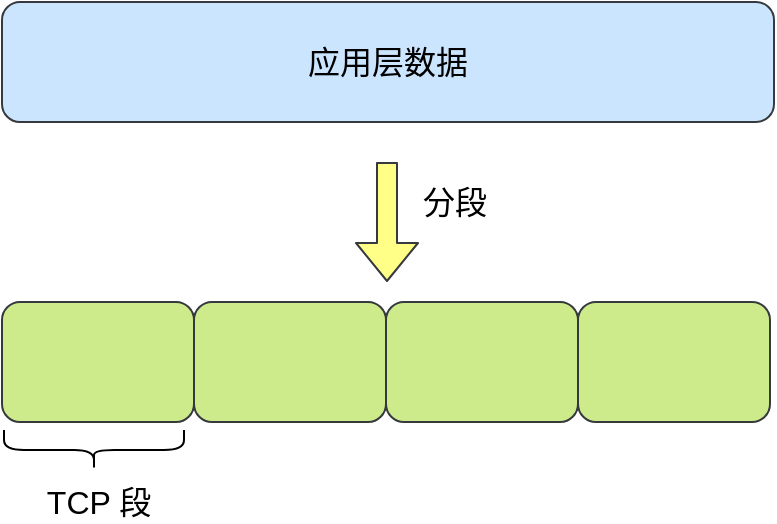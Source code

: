 <mxfile version="14.1.8" type="github">
  <diagram id="nFBOnR7pFt75lFdpEW9W" name="第 1 页">
    <mxGraphModel dx="870" dy="541" grid="1" gridSize="10" guides="1" tooltips="1" connect="1" arrows="1" fold="1" page="1" pageScale="1" pageWidth="827" pageHeight="1169" math="0" shadow="0">
      <root>
        <mxCell id="0" />
        <mxCell id="1" parent="0" />
        <mxCell id="4rIJm-e-SLj0GmD6nEe2-1" value="应用层数据" style="rounded=1;whiteSpace=wrap;html=1;fontSize=16;fillColor=#cce5ff;strokeColor=#36393d;" vertex="1" parent="1">
          <mxGeometry x="294" y="80" width="386" height="60" as="geometry" />
        </mxCell>
        <mxCell id="4rIJm-e-SLj0GmD6nEe2-2" value="" style="rounded=1;whiteSpace=wrap;html=1;fontSize=16;fillColor=#cdeb8b;strokeColor=#36393d;" vertex="1" parent="1">
          <mxGeometry x="294" y="230" width="96" height="60" as="geometry" />
        </mxCell>
        <mxCell id="4rIJm-e-SLj0GmD6nEe2-3" value="" style="rounded=1;whiteSpace=wrap;html=1;fontSize=16;fillColor=#cdeb8b;strokeColor=#36393d;" vertex="1" parent="1">
          <mxGeometry x="390" y="230" width="96" height="60" as="geometry" />
        </mxCell>
        <mxCell id="4rIJm-e-SLj0GmD6nEe2-4" value="" style="rounded=1;whiteSpace=wrap;html=1;fontSize=16;fillColor=#cdeb8b;strokeColor=#36393d;" vertex="1" parent="1">
          <mxGeometry x="486" y="230" width="96" height="60" as="geometry" />
        </mxCell>
        <mxCell id="4rIJm-e-SLj0GmD6nEe2-5" value="" style="rounded=1;whiteSpace=wrap;html=1;fontSize=16;fillColor=#cdeb8b;strokeColor=#36393d;" vertex="1" parent="1">
          <mxGeometry x="582" y="230" width="96" height="60" as="geometry" />
        </mxCell>
        <mxCell id="4rIJm-e-SLj0GmD6nEe2-6" value="" style="shape=flexArrow;endArrow=classic;html=1;fontSize=16;fillColor=#ffff88;strokeColor=#36393d;" edge="1" parent="1">
          <mxGeometry width="50" height="50" relative="1" as="geometry">
            <mxPoint x="486.5" y="160" as="sourcePoint" />
            <mxPoint x="486.5" y="220" as="targetPoint" />
          </mxGeometry>
        </mxCell>
        <mxCell id="4rIJm-e-SLj0GmD6nEe2-7" value="分段" style="text;html=1;align=center;verticalAlign=middle;resizable=0;points=[];autosize=1;fontSize=16;" vertex="1" parent="1">
          <mxGeometry x="495" y="170" width="50" height="20" as="geometry" />
        </mxCell>
        <mxCell id="4rIJm-e-SLj0GmD6nEe2-8" value="" style="shape=curlyBracket;whiteSpace=wrap;html=1;rounded=1;fontSize=16;rotation=-90;" vertex="1" parent="1">
          <mxGeometry x="330" y="259" width="20" height="90" as="geometry" />
        </mxCell>
        <mxCell id="4rIJm-e-SLj0GmD6nEe2-9" value="TCP 段" style="text;html=1;align=center;verticalAlign=middle;resizable=0;points=[];autosize=1;fontSize=16;" vertex="1" parent="1">
          <mxGeometry x="307" y="320" width="70" height="20" as="geometry" />
        </mxCell>
      </root>
    </mxGraphModel>
  </diagram>
</mxfile>
